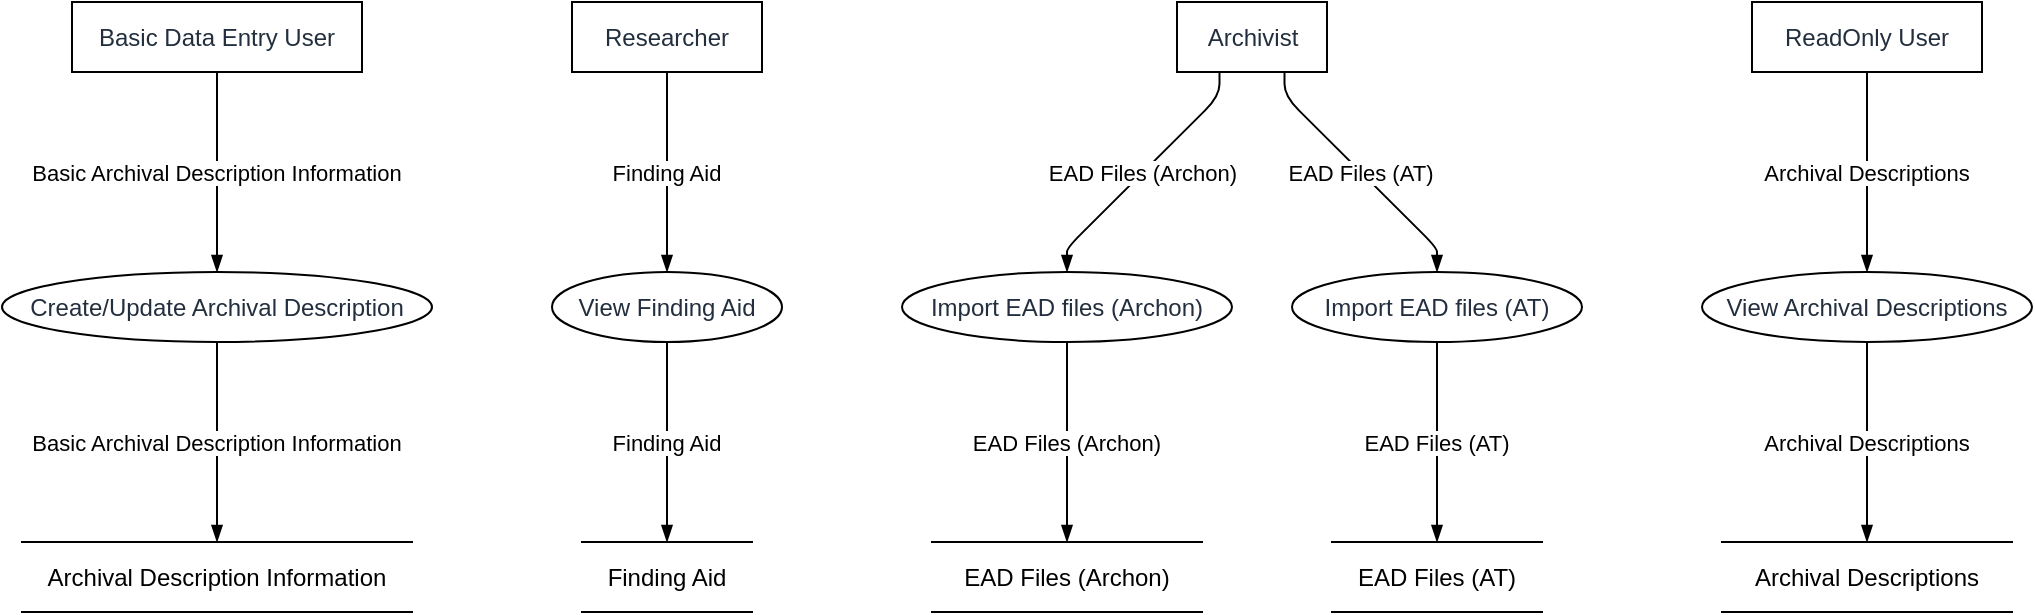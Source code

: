 <mxfile version="23.0.2" type="device">
  <diagram name="Page-1" id="LUAC0rr_TX_lpHxT5gUy">
    <mxGraphModel dx="778" dy="494" grid="1" gridSize="10" guides="1" tooltips="1" connect="1" arrows="1" fold="1" page="1" pageScale="1" pageWidth="827" pageHeight="1169" math="0" shadow="0">
      <root>
        <mxCell id="0" />
        <mxCell id="1" parent="0" />
        <UserObject label="Basic Data Entry User" type="externalEntity" source="" flow="" placeholders="1" id="uUUf8_FaMImeNxu-LO6_-1">
          <mxCell style="shape=rectangle;whiteSpace=wrap;html=1;fillColor=#ffffff;strokeColor=#000000;align=center;verticalAlign=middle;fontColor=#232F3E;" vertex="1" parent="1">
            <mxGeometry x="35" width="145" height="35" as="geometry" />
          </mxCell>
        </UserObject>
        <UserObject label="Create/Update Archival Description" type="process" source="1" flow="Basic Archival Description Information" placeholders="1" id="uUUf8_FaMImeNxu-LO6_-2">
          <mxCell style="shape=ellipse;perimeter=ellipsePerimeter;whiteSpace=wrap;html=1;fillColor=#ffffff;strokeColor=#000000;align=center;verticalAlign=middle;fontColor=#232F3E;" vertex="1" parent="1">
            <mxGeometry y="135" width="215" height="35" as="geometry" />
          </mxCell>
        </UserObject>
        <UserObject label="Archival Description Information" type="dataStore" source="2" flow="Basic Archival Description Information" placeholders="1" id="uUUf8_FaMImeNxu-LO6_-3">
          <mxCell style="html=1;dashed=0;whiteSpace=wrap;shape=partialRectangle;right=0;left=0;" vertex="1" parent="1">
            <mxGeometry x="10" y="270" width="195" height="35" as="geometry" />
          </mxCell>
        </UserObject>
        <UserObject label="Researcher" type="externalEntity" source="" flow="" placeholders="1" id="uUUf8_FaMImeNxu-LO6_-4">
          <mxCell style="shape=rectangle;whiteSpace=wrap;html=1;fillColor=#ffffff;strokeColor=#000000;align=center;verticalAlign=middle;fontColor=#232F3E;" vertex="1" parent="1">
            <mxGeometry x="285" width="95" height="35" as="geometry" />
          </mxCell>
        </UserObject>
        <UserObject label="View Finding Aid" type="process" source="4" flow="Finding Aid" placeholders="1" id="uUUf8_FaMImeNxu-LO6_-5">
          <mxCell style="shape=ellipse;perimeter=ellipsePerimeter;whiteSpace=wrap;html=1;fillColor=#ffffff;strokeColor=#000000;align=center;verticalAlign=middle;fontColor=#232F3E;" vertex="1" parent="1">
            <mxGeometry x="275" y="135" width="115" height="35" as="geometry" />
          </mxCell>
        </UserObject>
        <UserObject label="Finding Aid" type="dataStore" source="5" flow="Finding Aid" placeholders="1" id="uUUf8_FaMImeNxu-LO6_-6">
          <mxCell style="html=1;dashed=0;whiteSpace=wrap;shape=partialRectangle;right=0;left=0;" vertex="1" parent="1">
            <mxGeometry x="290" y="270" width="85" height="35" as="geometry" />
          </mxCell>
        </UserObject>
        <UserObject label="Archivist" type="externalEntity" source="" flow="" placeholders="1" id="uUUf8_FaMImeNxu-LO6_-7">
          <mxCell style="shape=rectangle;whiteSpace=wrap;html=1;fillColor=#ffffff;strokeColor=#000000;align=center;verticalAlign=middle;fontColor=#232F3E;" vertex="1" parent="1">
            <mxGeometry x="587.5" width="75" height="35" as="geometry" />
          </mxCell>
        </UserObject>
        <UserObject label="Import EAD files (Archon)" type="process" source="7" flow="EAD Files (Archon)" placeholders="1" id="uUUf8_FaMImeNxu-LO6_-8">
          <mxCell style="shape=ellipse;perimeter=ellipsePerimeter;whiteSpace=wrap;html=1;fillColor=#ffffff;strokeColor=#000000;align=center;verticalAlign=middle;fontColor=#232F3E;" vertex="1" parent="1">
            <mxGeometry x="450" y="135" width="165" height="35" as="geometry" />
          </mxCell>
        </UserObject>
        <UserObject label="EAD Files (Archon)" type="dataStore" source="8" flow="EAD Files (Archon)" placeholders="1" id="uUUf8_FaMImeNxu-LO6_-9">
          <mxCell style="html=1;dashed=0;whiteSpace=wrap;shape=partialRectangle;right=0;left=0;" vertex="1" parent="1">
            <mxGeometry x="465" y="270" width="135" height="35" as="geometry" />
          </mxCell>
        </UserObject>
        <UserObject label="Import EAD files (AT)" type="process" source="7" flow="EAD Files (AT)" placeholders="1" id="uUUf8_FaMImeNxu-LO6_-10">
          <mxCell style="shape=ellipse;perimeter=ellipsePerimeter;whiteSpace=wrap;html=1;fillColor=#ffffff;strokeColor=#000000;align=center;verticalAlign=middle;fontColor=#232F3E;" vertex="1" parent="1">
            <mxGeometry x="645" y="135" width="145" height="35" as="geometry" />
          </mxCell>
        </UserObject>
        <UserObject label="EAD Files (AT)" type="dataStore" source="10" flow="EAD Files (AT)" placeholders="1" id="uUUf8_FaMImeNxu-LO6_-11">
          <mxCell style="html=1;dashed=0;whiteSpace=wrap;shape=partialRectangle;right=0;left=0;" vertex="1" parent="1">
            <mxGeometry x="665" y="270" width="105" height="35" as="geometry" />
          </mxCell>
        </UserObject>
        <UserObject label="ReadOnly User" type="externalEntity" source="" flow="" placeholders="1" id="uUUf8_FaMImeNxu-LO6_-12">
          <mxCell style="shape=rectangle;whiteSpace=wrap;html=1;fillColor=#ffffff;strokeColor=#000000;align=center;verticalAlign=middle;fontColor=#232F3E;" vertex="1" parent="1">
            <mxGeometry x="875" width="115" height="35" as="geometry" />
          </mxCell>
        </UserObject>
        <UserObject label="View Archival Descriptions" type="process" source="12" flow="Archival Descriptions" placeholders="1" id="uUUf8_FaMImeNxu-LO6_-13">
          <mxCell style="shape=ellipse;perimeter=ellipsePerimeter;whiteSpace=wrap;html=1;fillColor=#ffffff;strokeColor=#000000;align=center;verticalAlign=middle;fontColor=#232F3E;" vertex="1" parent="1">
            <mxGeometry x="850" y="135" width="165" height="35" as="geometry" />
          </mxCell>
        </UserObject>
        <UserObject label="Archival Descriptions" type="dataStore" source="13" flow="Archival Descriptions" placeholders="1" id="uUUf8_FaMImeNxu-LO6_-14">
          <mxCell style="html=1;dashed=0;whiteSpace=wrap;shape=partialRectangle;right=0;left=0;" vertex="1" parent="1">
            <mxGeometry x="860" y="270" width="145" height="35" as="geometry" />
          </mxCell>
        </UserObject>
        <mxCell id="uUUf8_FaMImeNxu-LO6_-15" value="Basic Archival Description Information" style="endArrow=blockThin;endFill=1;fontSize=11;orthogonal=1;noEdgeStyle=1;" edge="1" parent="1" source="uUUf8_FaMImeNxu-LO6_-1" target="uUUf8_FaMImeNxu-LO6_-2">
          <mxGeometry relative="1" as="geometry">
            <Array as="points">
              <mxPoint x="107.5" y="47" />
              <mxPoint x="107.5" y="123" />
            </Array>
          </mxGeometry>
        </mxCell>
        <mxCell id="uUUf8_FaMImeNxu-LO6_-16" value="Basic Archival Description Information" style="endArrow=blockThin;endFill=1;fontSize=11;orthogonal=1;noEdgeStyle=1;" edge="1" parent="1" source="uUUf8_FaMImeNxu-LO6_-2" target="uUUf8_FaMImeNxu-LO6_-3">
          <mxGeometry relative="1" as="geometry">
            <Array as="points">
              <mxPoint x="107.5" y="182" />
              <mxPoint x="107.5" y="258" />
            </Array>
          </mxGeometry>
        </mxCell>
        <mxCell id="uUUf8_FaMImeNxu-LO6_-17" value="Finding Aid" style="endArrow=blockThin;endFill=1;fontSize=11;orthogonal=1;noEdgeStyle=1;" edge="1" parent="1" source="uUUf8_FaMImeNxu-LO6_-4" target="uUUf8_FaMImeNxu-LO6_-5">
          <mxGeometry relative="1" as="geometry">
            <Array as="points">
              <mxPoint x="332.5" y="47" />
              <mxPoint x="332.5" y="123" />
            </Array>
          </mxGeometry>
        </mxCell>
        <mxCell id="uUUf8_FaMImeNxu-LO6_-18" value="Finding Aid" style="endArrow=blockThin;endFill=1;fontSize=11;orthogonal=1;noEdgeStyle=1;" edge="1" parent="1" source="uUUf8_FaMImeNxu-LO6_-5" target="uUUf8_FaMImeNxu-LO6_-6">
          <mxGeometry relative="1" as="geometry">
            <Array as="points">
              <mxPoint x="332.5" y="182" />
              <mxPoint x="332.5" y="258" />
            </Array>
          </mxGeometry>
        </mxCell>
        <mxCell id="uUUf8_FaMImeNxu-LO6_-19" value="EAD Files (Archon)" style="endArrow=blockThin;endFill=1;fontSize=11;orthogonal=1;noEdgeStyle=1;" edge="1" parent="1" source="uUUf8_FaMImeNxu-LO6_-7" target="uUUf8_FaMImeNxu-LO6_-8">
          <mxGeometry relative="1" as="geometry">
            <Array as="points">
              <mxPoint x="608.75" y="47" />
              <mxPoint x="532.5" y="123" />
            </Array>
          </mxGeometry>
        </mxCell>
        <mxCell id="uUUf8_FaMImeNxu-LO6_-20" value="EAD Files (Archon)" style="endArrow=blockThin;endFill=1;fontSize=11;orthogonal=1;noEdgeStyle=1;" edge="1" parent="1" source="uUUf8_FaMImeNxu-LO6_-8" target="uUUf8_FaMImeNxu-LO6_-9">
          <mxGeometry relative="1" as="geometry">
            <Array as="points">
              <mxPoint x="532.5" y="182" />
              <mxPoint x="532.5" y="258" />
            </Array>
          </mxGeometry>
        </mxCell>
        <mxCell id="uUUf8_FaMImeNxu-LO6_-21" value="EAD Files (AT)" style="endArrow=blockThin;endFill=1;fontSize=11;orthogonal=1;noEdgeStyle=1;" edge="1" parent="1" source="uUUf8_FaMImeNxu-LO6_-7" target="uUUf8_FaMImeNxu-LO6_-10">
          <mxGeometry relative="1" as="geometry">
            <Array as="points">
              <mxPoint x="641.25" y="47" />
              <mxPoint x="717.5" y="123" />
            </Array>
          </mxGeometry>
        </mxCell>
        <mxCell id="uUUf8_FaMImeNxu-LO6_-22" value="EAD Files (AT)" style="endArrow=blockThin;endFill=1;fontSize=11;orthogonal=1;noEdgeStyle=1;" edge="1" parent="1" source="uUUf8_FaMImeNxu-LO6_-10" target="uUUf8_FaMImeNxu-LO6_-11">
          <mxGeometry relative="1" as="geometry">
            <Array as="points">
              <mxPoint x="717.5" y="182" />
              <mxPoint x="717.5" y="258" />
            </Array>
          </mxGeometry>
        </mxCell>
        <mxCell id="uUUf8_FaMImeNxu-LO6_-23" value="Archival Descriptions" style="endArrow=blockThin;endFill=1;fontSize=11;orthogonal=1;noEdgeStyle=1;" edge="1" parent="1" source="uUUf8_FaMImeNxu-LO6_-12" target="uUUf8_FaMImeNxu-LO6_-13">
          <mxGeometry relative="1" as="geometry">
            <Array as="points">
              <mxPoint x="932.5" y="47" />
              <mxPoint x="932.5" y="123" />
            </Array>
          </mxGeometry>
        </mxCell>
        <mxCell id="uUUf8_FaMImeNxu-LO6_-24" value="Archival Descriptions" style="endArrow=blockThin;endFill=1;fontSize=11;orthogonal=1;noEdgeStyle=1;" edge="1" parent="1" source="uUUf8_FaMImeNxu-LO6_-13" target="uUUf8_FaMImeNxu-LO6_-14">
          <mxGeometry relative="1" as="geometry">
            <Array as="points">
              <mxPoint x="932.5" y="182" />
              <mxPoint x="932.5" y="258" />
            </Array>
          </mxGeometry>
        </mxCell>
      </root>
    </mxGraphModel>
  </diagram>
</mxfile>
